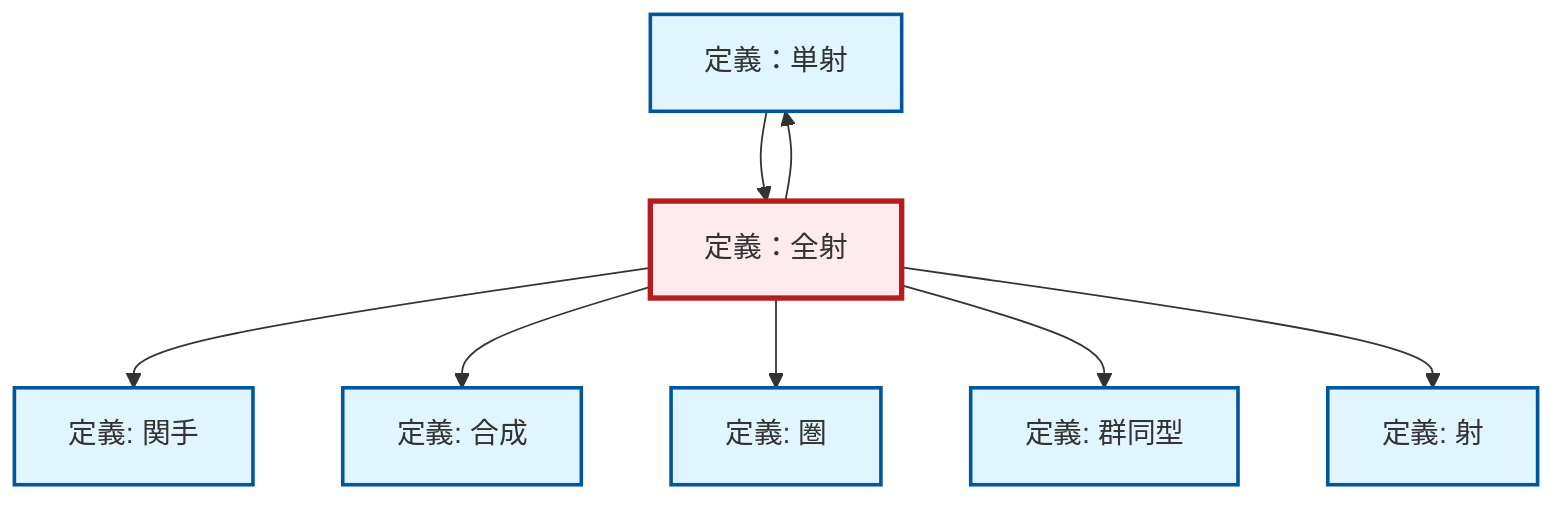 graph TD
    classDef definition fill:#e1f5fe,stroke:#01579b,stroke-width:2px
    classDef theorem fill:#f3e5f5,stroke:#4a148c,stroke-width:2px
    classDef axiom fill:#fff3e0,stroke:#e65100,stroke-width:2px
    classDef example fill:#e8f5e9,stroke:#1b5e20,stroke-width:2px
    classDef current fill:#ffebee,stroke:#b71c1c,stroke-width:3px
    def-composition["定義: 合成"]:::definition
    def-category["定義: 圏"]:::definition
    def-morphism["定義: 射"]:::definition
    def-functor["定義: 関手"]:::definition
    def-isomorphism["定義: 群同型"]:::definition
    def-monomorphism["定義：単射"]:::definition
    def-epimorphism["定義：全射"]:::definition
    def-epimorphism --> def-functor
    def-epimorphism --> def-monomorphism
    def-epimorphism --> def-composition
    def-epimorphism --> def-category
    def-epimorphism --> def-isomorphism
    def-monomorphism --> def-epimorphism
    def-epimorphism --> def-morphism
    class def-epimorphism current